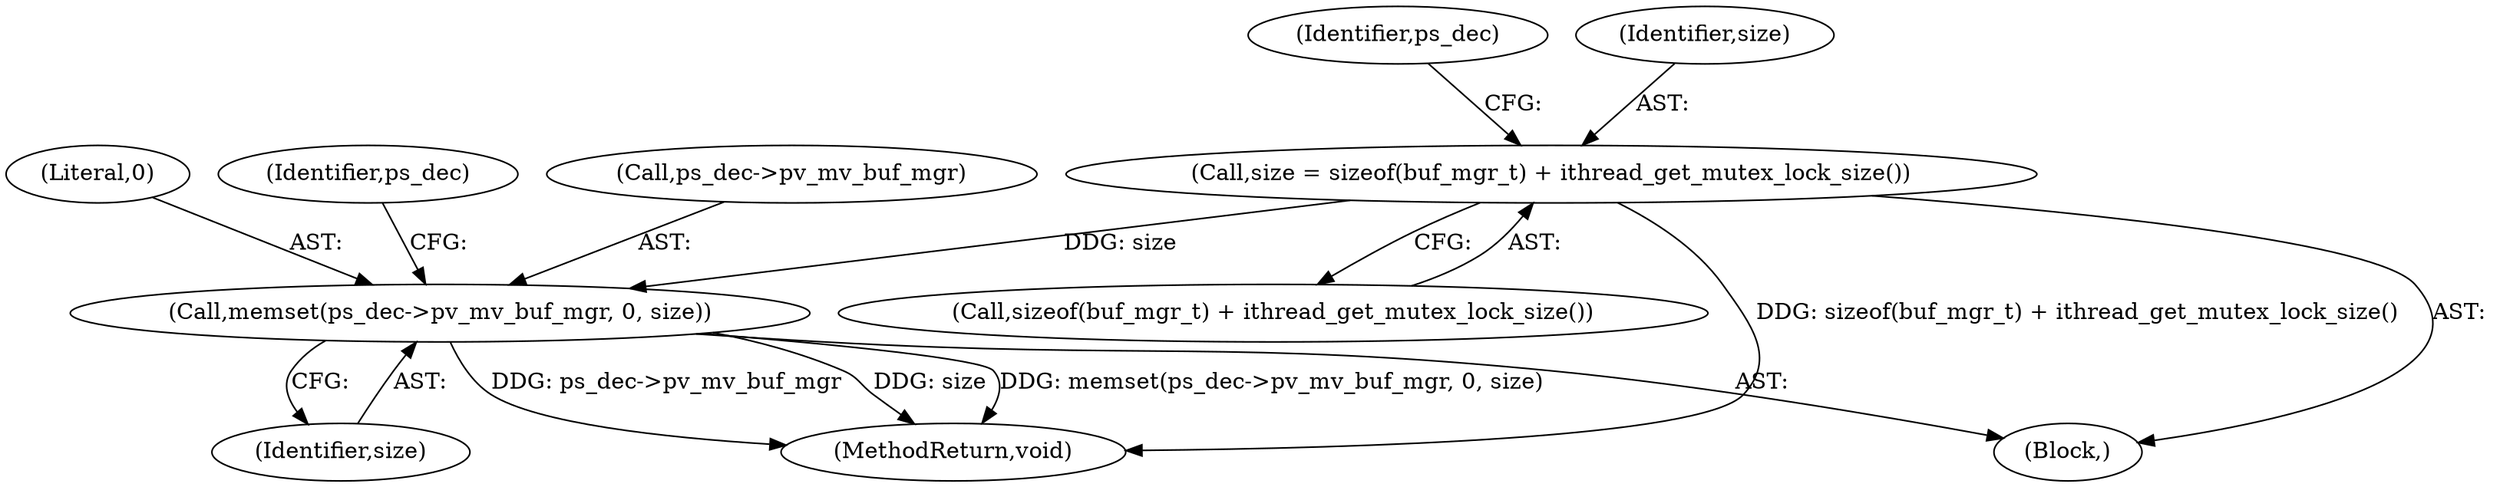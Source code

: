 digraph "0_Android_cc676ebd95247646e67907ccab150fb77a847335@API" {
"1000253" [label="(Call,size = sizeof(buf_mgr_t) + ithread_get_mutex_lock_size())"];
"1000259" [label="(Call,memset(ps_dec->pv_mv_buf_mgr, 0, size))"];
"1000263" [label="(Literal,0)"];
"1000266" [label="(Identifier,ps_dec)"];
"1000261" [label="(Identifier,ps_dec)"];
"1000260" [label="(Call,ps_dec->pv_mv_buf_mgr)"];
"1000963" [label="(MethodReturn,void)"];
"1000255" [label="(Call,sizeof(buf_mgr_t) + ithread_get_mutex_lock_size())"];
"1000264" [label="(Identifier,size)"];
"1000259" [label="(Call,memset(ps_dec->pv_mv_buf_mgr, 0, size))"];
"1000121" [label="(Block,)"];
"1000253" [label="(Call,size = sizeof(buf_mgr_t) + ithread_get_mutex_lock_size())"];
"1000254" [label="(Identifier,size)"];
"1000253" -> "1000121"  [label="AST: "];
"1000253" -> "1000255"  [label="CFG: "];
"1000254" -> "1000253"  [label="AST: "];
"1000255" -> "1000253"  [label="AST: "];
"1000261" -> "1000253"  [label="CFG: "];
"1000253" -> "1000963"  [label="DDG: sizeof(buf_mgr_t) + ithread_get_mutex_lock_size()"];
"1000253" -> "1000259"  [label="DDG: size"];
"1000259" -> "1000121"  [label="AST: "];
"1000259" -> "1000264"  [label="CFG: "];
"1000260" -> "1000259"  [label="AST: "];
"1000263" -> "1000259"  [label="AST: "];
"1000264" -> "1000259"  [label="AST: "];
"1000266" -> "1000259"  [label="CFG: "];
"1000259" -> "1000963"  [label="DDG: memset(ps_dec->pv_mv_buf_mgr, 0, size)"];
"1000259" -> "1000963"  [label="DDG: ps_dec->pv_mv_buf_mgr"];
"1000259" -> "1000963"  [label="DDG: size"];
}
